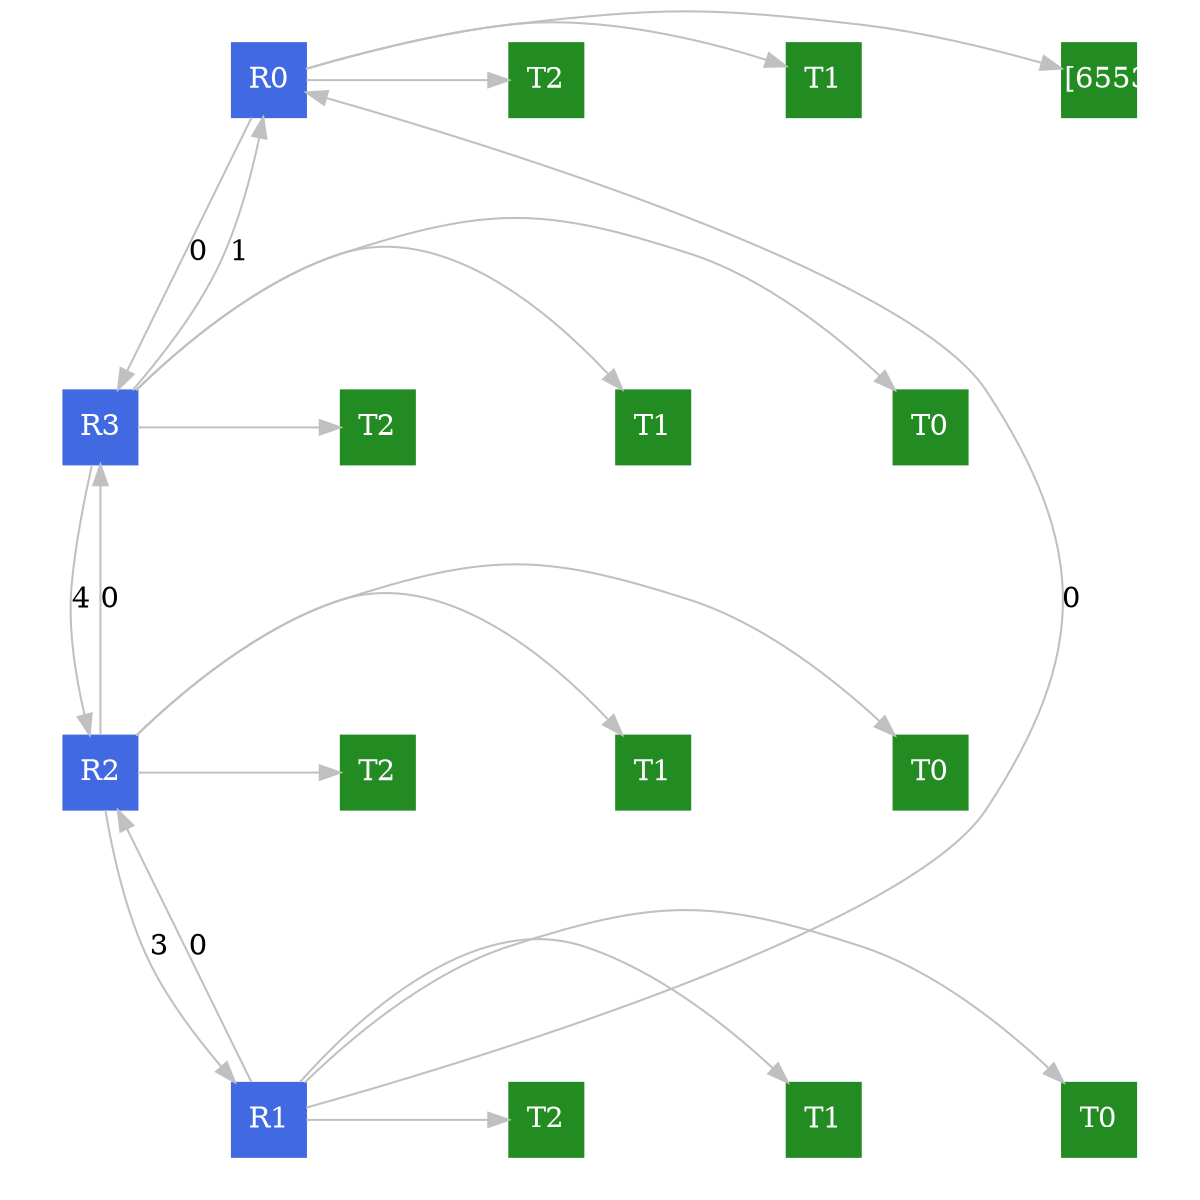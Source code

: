 digraph G {
    edge [color=gray, penwidth=1];
    size="8,8";
    ratio="fill";
    subgraph routers {
        node [shape=box, style=filled, color=royalblue, fixedsize=true, width=0.5, height=0.5, fontcolor=white];
        0 [label="R0"];
        1 [label="R1"];
        2 [label="R2"];
        3 [label="R3"];
    }
    subgraph terminales {
        node [shape=box, style=filled, color=forestgreen, fixedsize=true, width=0.5, height=0.5, fontcolor=white];
        00 [label="T0 [65539]"];
        01 [label="T1"];
        02 [label="T2"];
        10 [label="T0"];
        11 [label="T1"];
        12 [label="T2"];
        20 [label="T0"];
        21 [label="T1"];
        22 [label="T2"];
        30 [label="T0"];
        31 [label="T1"];
        32 [label="T2"];
    }
    0 -> 3 [label="0"];
    1 -> 0 [label="0"];
    1 -> 2 [label="0"];
    2 -> 1 [label="3"];
    2 -> 3 [label="0"];
    3 -> 0 [label="1"];
    3 -> 2 [label="4"];
    0 -> 00 [minlen=0.2];
    0 -> 01 [minlen=0.2];
    0 -> 02 [minlen=0.2];
    1 -> 10 [minlen=0.2];
    1 -> 11 [minlen=0.2];
    1 -> 12 [minlen=0.2];
    2 -> 20 [minlen=0.2];
    2 -> 21 [minlen=0.2];
    2 -> 22 [minlen=0.2];
    3 -> 30 [minlen=0.2];
    3 -> 31 [minlen=0.2];
    3 -> 32 [minlen=0.2];
}
